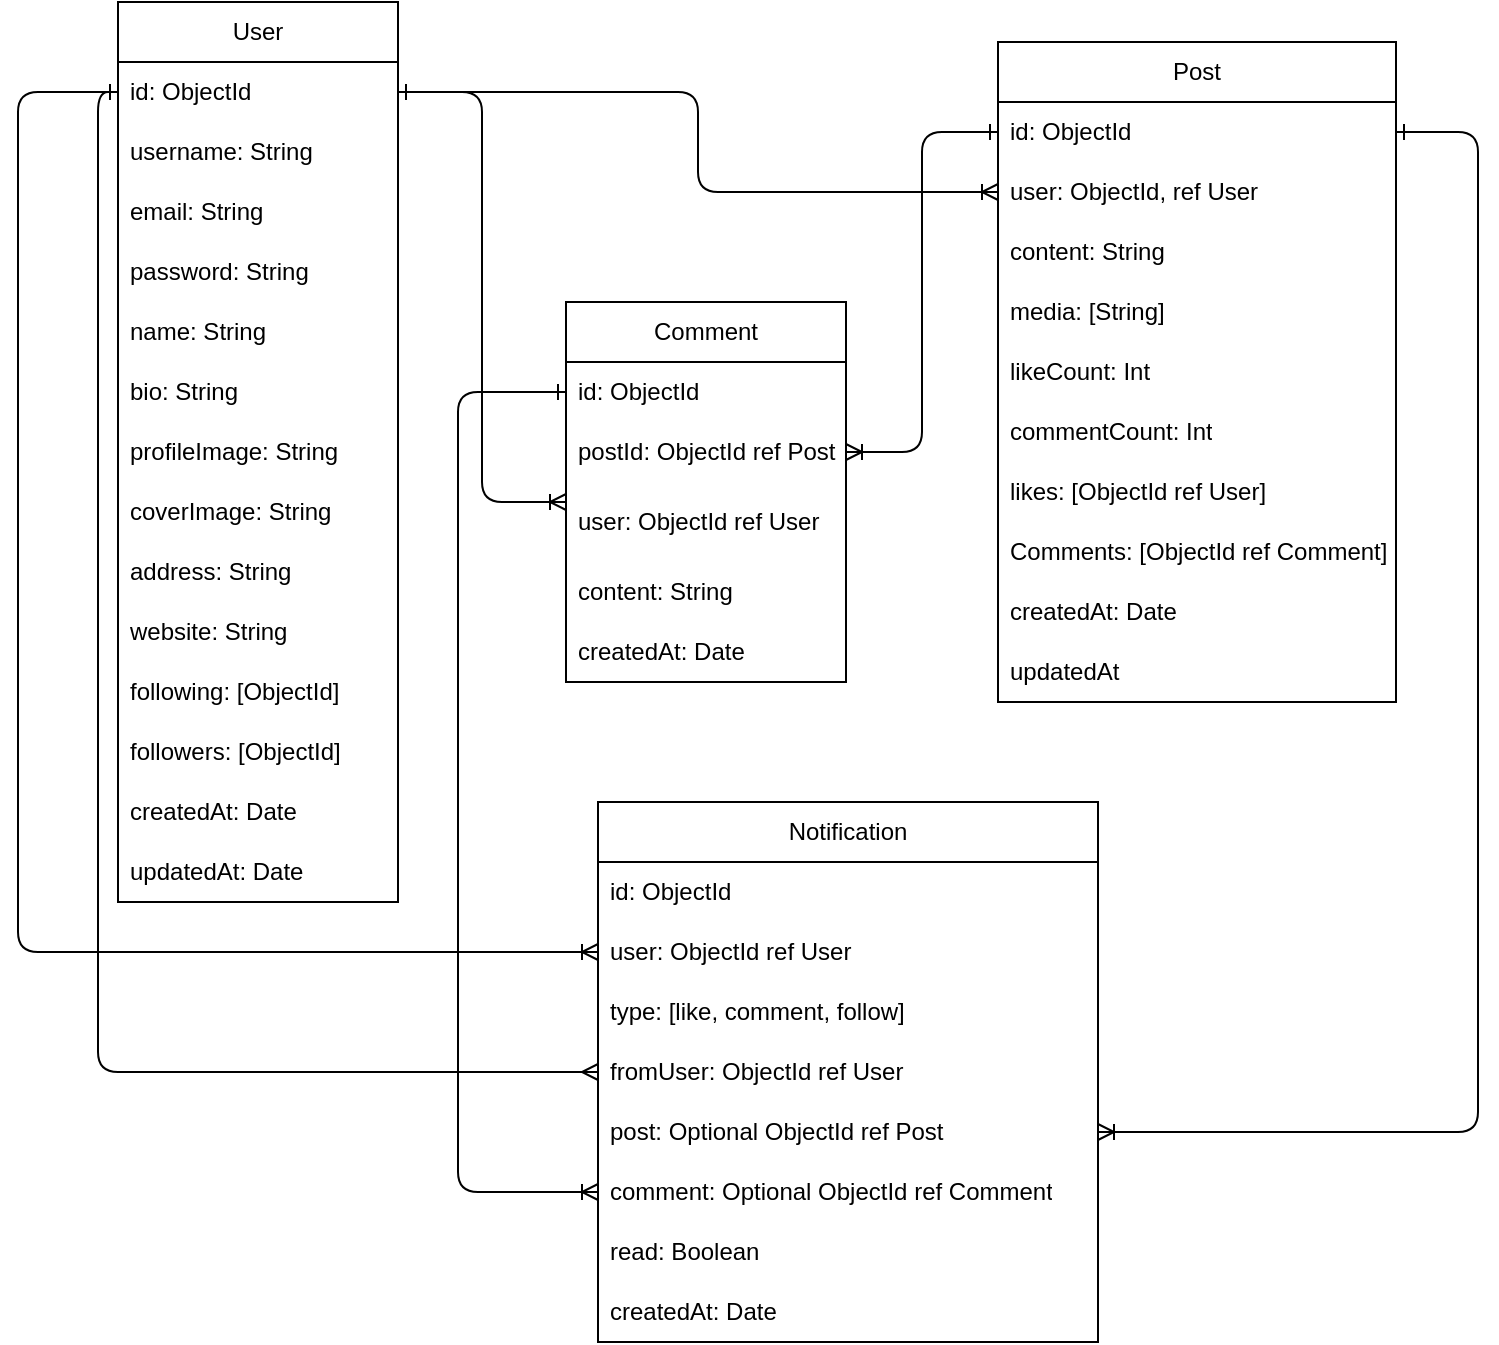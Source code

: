 <mxfile>
    <diagram name="Page-1" id="EKkBwXYFkTeO8t8cWNvK">
        <mxGraphModel dx="832" dy="488" grid="1" gridSize="10" guides="1" tooltips="1" connect="1" arrows="1" fold="1" page="1" pageScale="1" pageWidth="827" pageHeight="1169" math="0" shadow="0">
            <root>
                <mxCell id="0"/>
                <mxCell id="1" parent="0"/>
                <mxCell id="KNVfX1N_CDFW4Sc7uHoM-1" value="User" style="swimlane;fontStyle=0;childLayout=stackLayout;horizontal=1;startSize=30;horizontalStack=0;resizeParent=1;resizeParentMax=0;resizeLast=0;collapsible=1;marginBottom=0;whiteSpace=wrap;html=1;" parent="1" vertex="1">
                    <mxGeometry x="120" y="20" width="140" height="450" as="geometry"/>
                </mxCell>
                <mxCell id="KNVfX1N_CDFW4Sc7uHoM-2" value="id: ObjectId" style="text;strokeColor=none;fillColor=none;align=left;verticalAlign=middle;spacingLeft=4;spacingRight=4;overflow=hidden;points=[[0,0.5],[1,0.5]];portConstraint=eastwest;rotatable=0;whiteSpace=wrap;html=1;" parent="KNVfX1N_CDFW4Sc7uHoM-1" vertex="1">
                    <mxGeometry y="30" width="140" height="30" as="geometry"/>
                </mxCell>
                <mxCell id="KNVfX1N_CDFW4Sc7uHoM-3" value="username: String" style="text;strokeColor=none;fillColor=none;align=left;verticalAlign=middle;spacingLeft=4;spacingRight=4;overflow=hidden;points=[[0,0.5],[1,0.5]];portConstraint=eastwest;rotatable=0;whiteSpace=wrap;html=1;" parent="KNVfX1N_CDFW4Sc7uHoM-1" vertex="1">
                    <mxGeometry y="60" width="140" height="30" as="geometry"/>
                </mxCell>
                <mxCell id="KNVfX1N_CDFW4Sc7uHoM-4" value="email: String" style="text;strokeColor=none;fillColor=none;align=left;verticalAlign=middle;spacingLeft=4;spacingRight=4;overflow=hidden;points=[[0,0.5],[1,0.5]];portConstraint=eastwest;rotatable=0;whiteSpace=wrap;html=1;" parent="KNVfX1N_CDFW4Sc7uHoM-1" vertex="1">
                    <mxGeometry y="90" width="140" height="30" as="geometry"/>
                </mxCell>
                <mxCell id="KNVfX1N_CDFW4Sc7uHoM-15" value="password: String" style="text;strokeColor=none;fillColor=none;align=left;verticalAlign=middle;spacingLeft=4;spacingRight=4;overflow=hidden;points=[[0,0.5],[1,0.5]];portConstraint=eastwest;rotatable=0;whiteSpace=wrap;html=1;" parent="KNVfX1N_CDFW4Sc7uHoM-1" vertex="1">
                    <mxGeometry y="120" width="140" height="30" as="geometry"/>
                </mxCell>
                <mxCell id="KNVfX1N_CDFW4Sc7uHoM-14" value="name: String" style="text;strokeColor=none;fillColor=none;align=left;verticalAlign=middle;spacingLeft=4;spacingRight=4;overflow=hidden;points=[[0,0.5],[1,0.5]];portConstraint=eastwest;rotatable=0;whiteSpace=wrap;html=1;" parent="KNVfX1N_CDFW4Sc7uHoM-1" vertex="1">
                    <mxGeometry y="150" width="140" height="30" as="geometry"/>
                </mxCell>
                <mxCell id="KNVfX1N_CDFW4Sc7uHoM-13" value="bio: String" style="text;strokeColor=none;fillColor=none;align=left;verticalAlign=middle;spacingLeft=4;spacingRight=4;overflow=hidden;points=[[0,0.5],[1,0.5]];portConstraint=eastwest;rotatable=0;whiteSpace=wrap;html=1;" parent="KNVfX1N_CDFW4Sc7uHoM-1" vertex="1">
                    <mxGeometry y="180" width="140" height="30" as="geometry"/>
                </mxCell>
                <mxCell id="KNVfX1N_CDFW4Sc7uHoM-16" value="profileImage: String" style="text;strokeColor=none;fillColor=none;align=left;verticalAlign=middle;spacingLeft=4;spacingRight=4;overflow=hidden;points=[[0,0.5],[1,0.5]];portConstraint=eastwest;rotatable=0;whiteSpace=wrap;html=1;" parent="KNVfX1N_CDFW4Sc7uHoM-1" vertex="1">
                    <mxGeometry y="210" width="140" height="30" as="geometry"/>
                </mxCell>
                <mxCell id="KNVfX1N_CDFW4Sc7uHoM-17" value="coverImage: String" style="text;strokeColor=none;fillColor=none;align=left;verticalAlign=middle;spacingLeft=4;spacingRight=4;overflow=hidden;points=[[0,0.5],[1,0.5]];portConstraint=eastwest;rotatable=0;whiteSpace=wrap;html=1;" parent="KNVfX1N_CDFW4Sc7uHoM-1" vertex="1">
                    <mxGeometry y="240" width="140" height="30" as="geometry"/>
                </mxCell>
                <mxCell id="KNVfX1N_CDFW4Sc7uHoM-18" value="address: String" style="text;strokeColor=none;fillColor=none;align=left;verticalAlign=middle;spacingLeft=4;spacingRight=4;overflow=hidden;points=[[0,0.5],[1,0.5]];portConstraint=eastwest;rotatable=0;whiteSpace=wrap;html=1;" parent="KNVfX1N_CDFW4Sc7uHoM-1" vertex="1">
                    <mxGeometry y="270" width="140" height="30" as="geometry"/>
                </mxCell>
                <mxCell id="3" value="website: String" style="text;strokeColor=none;fillColor=none;align=left;verticalAlign=middle;spacingLeft=4;spacingRight=4;overflow=hidden;points=[[0,0.5],[1,0.5]];portConstraint=eastwest;rotatable=0;whiteSpace=wrap;html=1;" vertex="1" parent="KNVfX1N_CDFW4Sc7uHoM-1">
                    <mxGeometry y="300" width="140" height="30" as="geometry"/>
                </mxCell>
                <mxCell id="5" value="following: [ObjectId]" style="text;strokeColor=none;fillColor=none;align=left;verticalAlign=middle;spacingLeft=4;spacingRight=4;overflow=hidden;points=[[0,0.5],[1,0.5]];portConstraint=eastwest;rotatable=0;whiteSpace=wrap;html=1;" vertex="1" parent="KNVfX1N_CDFW4Sc7uHoM-1">
                    <mxGeometry y="330" width="140" height="30" as="geometry"/>
                </mxCell>
                <mxCell id="4" value="followers: [ObjectId]" style="text;strokeColor=none;fillColor=none;align=left;verticalAlign=middle;spacingLeft=4;spacingRight=4;overflow=hidden;points=[[0,0.5],[1,0.5]];portConstraint=eastwest;rotatable=0;whiteSpace=wrap;html=1;" vertex="1" parent="KNVfX1N_CDFW4Sc7uHoM-1">
                    <mxGeometry y="360" width="140" height="30" as="geometry"/>
                </mxCell>
                <mxCell id="2" value="createdAt: Date" style="text;strokeColor=none;fillColor=none;align=left;verticalAlign=middle;spacingLeft=4;spacingRight=4;overflow=hidden;points=[[0,0.5],[1,0.5]];portConstraint=eastwest;rotatable=0;whiteSpace=wrap;html=1;" vertex="1" parent="KNVfX1N_CDFW4Sc7uHoM-1">
                    <mxGeometry y="390" width="140" height="30" as="geometry"/>
                </mxCell>
                <mxCell id="6" value="updatedAt: Date" style="text;strokeColor=none;fillColor=none;align=left;verticalAlign=middle;spacingLeft=4;spacingRight=4;overflow=hidden;points=[[0,0.5],[1,0.5]];portConstraint=eastwest;rotatable=0;whiteSpace=wrap;html=1;" vertex="1" parent="KNVfX1N_CDFW4Sc7uHoM-1">
                    <mxGeometry y="420" width="140" height="30" as="geometry"/>
                </mxCell>
                <mxCell id="KNVfX1N_CDFW4Sc7uHoM-5" value="Post" style="swimlane;fontStyle=0;childLayout=stackLayout;horizontal=1;startSize=30;horizontalStack=0;resizeParent=1;resizeParentMax=0;resizeLast=0;collapsible=1;marginBottom=0;whiteSpace=wrap;html=1;" parent="1" vertex="1">
                    <mxGeometry x="560" y="40" width="199" height="330" as="geometry"/>
                </mxCell>
                <mxCell id="KNVfX1N_CDFW4Sc7uHoM-6" value="id: ObjectId" style="text;strokeColor=none;fillColor=none;align=left;verticalAlign=middle;spacingLeft=4;spacingRight=4;overflow=hidden;points=[[0,0.5],[1,0.5]];portConstraint=eastwest;rotatable=0;whiteSpace=wrap;html=1;" parent="KNVfX1N_CDFW4Sc7uHoM-5" vertex="1">
                    <mxGeometry y="30" width="199" height="30" as="geometry"/>
                </mxCell>
                <mxCell id="KNVfX1N_CDFW4Sc7uHoM-21" value="user: ObjectId, ref User" style="text;strokeColor=none;fillColor=none;align=left;verticalAlign=middle;spacingLeft=4;spacingRight=4;overflow=hidden;points=[[0,0.5],[1,0.5]];portConstraint=eastwest;rotatable=0;whiteSpace=wrap;html=1;" parent="KNVfX1N_CDFW4Sc7uHoM-5" vertex="1">
                    <mxGeometry y="60" width="199" height="30" as="geometry"/>
                </mxCell>
                <mxCell id="KNVfX1N_CDFW4Sc7uHoM-7" value="content: String" style="text;strokeColor=none;fillColor=none;align=left;verticalAlign=middle;spacingLeft=4;spacingRight=4;overflow=hidden;points=[[0,0.5],[1,0.5]];portConstraint=eastwest;rotatable=0;whiteSpace=wrap;html=1;" parent="KNVfX1N_CDFW4Sc7uHoM-5" vertex="1">
                    <mxGeometry y="90" width="199" height="30" as="geometry"/>
                </mxCell>
                <mxCell id="9" value="media: [String]" style="text;strokeColor=none;fillColor=none;align=left;verticalAlign=middle;spacingLeft=4;spacingRight=4;overflow=hidden;points=[[0,0.5],[1,0.5]];portConstraint=eastwest;rotatable=0;whiteSpace=wrap;html=1;" vertex="1" parent="KNVfX1N_CDFW4Sc7uHoM-5">
                    <mxGeometry y="120" width="199" height="30" as="geometry"/>
                </mxCell>
                <mxCell id="8" value="likeCount: Int" style="text;strokeColor=none;fillColor=none;align=left;verticalAlign=middle;spacingLeft=4;spacingRight=4;overflow=hidden;points=[[0,0.5],[1,0.5]];portConstraint=eastwest;rotatable=0;whiteSpace=wrap;html=1;" vertex="1" parent="KNVfX1N_CDFW4Sc7uHoM-5">
                    <mxGeometry y="150" width="199" height="30" as="geometry"/>
                </mxCell>
                <mxCell id="7" value="commentCount: Int" style="text;strokeColor=none;fillColor=none;align=left;verticalAlign=middle;spacingLeft=4;spacingRight=4;overflow=hidden;points=[[0,0.5],[1,0.5]];portConstraint=eastwest;rotatable=0;whiteSpace=wrap;html=1;" vertex="1" parent="KNVfX1N_CDFW4Sc7uHoM-5">
                    <mxGeometry y="180" width="199" height="30" as="geometry"/>
                </mxCell>
                <mxCell id="11" value="likes: [ObjectId ref User]" style="text;strokeColor=none;fillColor=none;align=left;verticalAlign=middle;spacingLeft=4;spacingRight=4;overflow=hidden;points=[[0,0.5],[1,0.5]];portConstraint=eastwest;rotatable=0;whiteSpace=wrap;html=1;" vertex="1" parent="KNVfX1N_CDFW4Sc7uHoM-5">
                    <mxGeometry y="210" width="199" height="30" as="geometry"/>
                </mxCell>
                <mxCell id="10" value="Comments: [ObjectId ref Comment]" style="text;strokeColor=none;fillColor=none;align=left;verticalAlign=middle;spacingLeft=4;spacingRight=4;overflow=hidden;points=[[0,0.5],[1,0.5]];portConstraint=eastwest;rotatable=0;whiteSpace=wrap;html=1;" vertex="1" parent="KNVfX1N_CDFW4Sc7uHoM-5">
                    <mxGeometry y="240" width="199" height="30" as="geometry"/>
                </mxCell>
                <mxCell id="13" value="createdAt: Date" style="text;strokeColor=none;fillColor=none;align=left;verticalAlign=middle;spacingLeft=4;spacingRight=4;overflow=hidden;points=[[0,0.5],[1,0.5]];portConstraint=eastwest;rotatable=0;whiteSpace=wrap;html=1;" vertex="1" parent="KNVfX1N_CDFW4Sc7uHoM-5">
                    <mxGeometry y="270" width="199" height="30" as="geometry"/>
                </mxCell>
                <mxCell id="12" value="updatedAt" style="text;strokeColor=none;fillColor=none;align=left;verticalAlign=middle;spacingLeft=4;spacingRight=4;overflow=hidden;points=[[0,0.5],[1,0.5]];portConstraint=eastwest;rotatable=0;whiteSpace=wrap;html=1;" vertex="1" parent="KNVfX1N_CDFW4Sc7uHoM-5">
                    <mxGeometry y="300" width="199" height="30" as="geometry"/>
                </mxCell>
                <mxCell id="KNVfX1N_CDFW4Sc7uHoM-9" value="Comment" style="swimlane;fontStyle=0;childLayout=stackLayout;horizontal=1;startSize=30;horizontalStack=0;resizeParent=1;resizeParentMax=0;resizeLast=0;collapsible=1;marginBottom=0;whiteSpace=wrap;html=1;" parent="1" vertex="1">
                    <mxGeometry x="344" y="170" width="140" height="190" as="geometry"/>
                </mxCell>
                <mxCell id="KNVfX1N_CDFW4Sc7uHoM-10" value="id: ObjectId" style="text;strokeColor=none;fillColor=none;align=left;verticalAlign=middle;spacingLeft=4;spacingRight=4;overflow=hidden;points=[[0,0.5],[1,0.5]];portConstraint=eastwest;rotatable=0;whiteSpace=wrap;html=1;" parent="KNVfX1N_CDFW4Sc7uHoM-9" vertex="1">
                    <mxGeometry y="30" width="140" height="30" as="geometry"/>
                </mxCell>
                <mxCell id="KNVfX1N_CDFW4Sc7uHoM-11" value="postId: ObjectId ref Post" style="text;strokeColor=none;fillColor=none;align=left;verticalAlign=middle;spacingLeft=4;spacingRight=4;overflow=hidden;points=[[0,0.5],[1,0.5]];portConstraint=eastwest;rotatable=0;whiteSpace=wrap;html=1;" parent="KNVfX1N_CDFW4Sc7uHoM-9" vertex="1">
                    <mxGeometry y="60" width="140" height="30" as="geometry"/>
                </mxCell>
                <mxCell id="KNVfX1N_CDFW4Sc7uHoM-23" value="user: ObjectId ref User" style="text;strokeColor=none;fillColor=none;align=left;verticalAlign=middle;spacingLeft=4;spacingRight=4;overflow=hidden;points=[[0,0.5],[1,0.5]];portConstraint=eastwest;rotatable=0;whiteSpace=wrap;html=1;" parent="KNVfX1N_CDFW4Sc7uHoM-9" vertex="1">
                    <mxGeometry y="90" width="140" height="40" as="geometry"/>
                </mxCell>
                <mxCell id="KNVfX1N_CDFW4Sc7uHoM-12" value="content: String" style="text;strokeColor=none;fillColor=none;align=left;verticalAlign=middle;spacingLeft=4;spacingRight=4;overflow=hidden;points=[[0,0.5],[1,0.5]];portConstraint=eastwest;rotatable=0;whiteSpace=wrap;html=1;" parent="KNVfX1N_CDFW4Sc7uHoM-9" vertex="1">
                    <mxGeometry y="130" width="140" height="30" as="geometry"/>
                </mxCell>
                <mxCell id="14" value="createdAt: Date" style="text;strokeColor=none;fillColor=none;align=left;verticalAlign=middle;spacingLeft=4;spacingRight=4;overflow=hidden;points=[[0,0.5],[1,0.5]];portConstraint=eastwest;rotatable=0;whiteSpace=wrap;html=1;" vertex="1" parent="KNVfX1N_CDFW4Sc7uHoM-9">
                    <mxGeometry y="160" width="140" height="30" as="geometry"/>
                </mxCell>
                <mxCell id="KNVfX1N_CDFW4Sc7uHoM-24" value="" style="rounded=1;orthogonalLoop=1;jettySize=auto;html=1;endArrow=ERoneToMany;endFill=0;startArrow=ERone;startFill=0;edgeStyle=orthogonalEdgeStyle;curved=0;" parent="1" source="KNVfX1N_CDFW4Sc7uHoM-2" target="KNVfX1N_CDFW4Sc7uHoM-21" edge="1">
                    <mxGeometry relative="1" as="geometry"/>
                </mxCell>
                <mxCell id="18" style="edgeStyle=orthogonalEdgeStyle;html=1;entryX=1;entryY=0.5;entryDx=0;entryDy=0;exitX=0;exitY=0.25;exitDx=0;exitDy=0;exitPerimeter=0;startArrow=ERoneToMany;startFill=0;endArrow=ERone;endFill=0;" edge="1" parent="1" source="KNVfX1N_CDFW4Sc7uHoM-23" target="KNVfX1N_CDFW4Sc7uHoM-2">
                    <mxGeometry relative="1" as="geometry"/>
                </mxCell>
                <mxCell id="19" style="edgeStyle=orthogonalEdgeStyle;html=1;entryX=0;entryY=0.5;entryDx=0;entryDy=0;exitX=1;exitY=0.5;exitDx=0;exitDy=0;startArrow=ERoneToMany;startFill=0;endArrow=ERone;endFill=0;" edge="1" parent="1" source="KNVfX1N_CDFW4Sc7uHoM-11" target="KNVfX1N_CDFW4Sc7uHoM-6">
                    <mxGeometry relative="1" as="geometry"/>
                </mxCell>
                <mxCell id="20" value="Notification" style="swimlane;fontStyle=0;childLayout=stackLayout;horizontal=1;startSize=30;horizontalStack=0;resizeParent=1;resizeParentMax=0;resizeLast=0;collapsible=1;marginBottom=0;whiteSpace=wrap;html=1;" vertex="1" parent="1">
                    <mxGeometry x="360" y="420" width="250" height="270" as="geometry"/>
                </mxCell>
                <mxCell id="21" value="id: ObjectId" style="text;strokeColor=none;fillColor=none;align=left;verticalAlign=middle;spacingLeft=4;spacingRight=4;overflow=hidden;points=[[0,0.5],[1,0.5]];portConstraint=eastwest;rotatable=0;whiteSpace=wrap;html=1;" vertex="1" parent="20">
                    <mxGeometry y="30" width="250" height="30" as="geometry"/>
                </mxCell>
                <mxCell id="32" value="user: ObjectId ref User" style="text;strokeColor=none;fillColor=none;align=left;verticalAlign=middle;spacingLeft=4;spacingRight=4;overflow=hidden;points=[[0,0.5],[1,0.5]];portConstraint=eastwest;rotatable=0;whiteSpace=wrap;html=1;" vertex="1" parent="20">
                    <mxGeometry y="60" width="250" height="30" as="geometry"/>
                </mxCell>
                <mxCell id="31" value="type: [like, comment, follow]" style="text;strokeColor=none;fillColor=none;align=left;verticalAlign=middle;spacingLeft=4;spacingRight=4;overflow=hidden;points=[[0,0.5],[1,0.5]];portConstraint=eastwest;rotatable=0;whiteSpace=wrap;html=1;" vertex="1" parent="20">
                    <mxGeometry y="90" width="250" height="30" as="geometry"/>
                </mxCell>
                <mxCell id="30" value="fromUser: ObjectId ref User" style="text;strokeColor=none;fillColor=none;align=left;verticalAlign=middle;spacingLeft=4;spacingRight=4;overflow=hidden;points=[[0,0.5],[1,0.5]];portConstraint=eastwest;rotatable=0;whiteSpace=wrap;html=1;" vertex="1" parent="20">
                    <mxGeometry y="120" width="250" height="30" as="geometry"/>
                </mxCell>
                <mxCell id="29" value="post: Optional ObjectId ref Post" style="text;strokeColor=none;fillColor=none;align=left;verticalAlign=middle;spacingLeft=4;spacingRight=4;overflow=hidden;points=[[0,0.5],[1,0.5]];portConstraint=eastwest;rotatable=0;whiteSpace=wrap;html=1;" vertex="1" parent="20">
                    <mxGeometry y="150" width="250" height="30" as="geometry"/>
                </mxCell>
                <mxCell id="28" value="comment: Optional ObjectId ref Comment" style="text;strokeColor=none;fillColor=none;align=left;verticalAlign=middle;spacingLeft=4;spacingRight=4;overflow=hidden;points=[[0,0.5],[1,0.5]];portConstraint=eastwest;rotatable=0;whiteSpace=wrap;html=1;" vertex="1" parent="20">
                    <mxGeometry y="180" width="250" height="30" as="geometry"/>
                </mxCell>
                <mxCell id="27" value="read: Boolean" style="text;strokeColor=none;fillColor=none;align=left;verticalAlign=middle;spacingLeft=4;spacingRight=4;overflow=hidden;points=[[0,0.5],[1,0.5]];portConstraint=eastwest;rotatable=0;whiteSpace=wrap;html=1;" vertex="1" parent="20">
                    <mxGeometry y="210" width="250" height="30" as="geometry"/>
                </mxCell>
                <mxCell id="26" value="createdAt: Date" style="text;strokeColor=none;fillColor=none;align=left;verticalAlign=middle;spacingLeft=4;spacingRight=4;overflow=hidden;points=[[0,0.5],[1,0.5]];portConstraint=eastwest;rotatable=0;whiteSpace=wrap;html=1;" vertex="1" parent="20">
                    <mxGeometry y="240" width="250" height="30" as="geometry"/>
                </mxCell>
                <mxCell id="33" style="edgeStyle=orthogonalEdgeStyle;html=1;entryX=0;entryY=0.5;entryDx=0;entryDy=0;exitX=0;exitY=0.5;exitDx=0;exitDy=0;startArrow=ERoneToMany;startFill=0;endArrow=ERone;endFill=0;" edge="1" parent="1" source="32" target="KNVfX1N_CDFW4Sc7uHoM-2">
                    <mxGeometry relative="1" as="geometry">
                        <Array as="points">
                            <mxPoint x="70" y="495"/>
                            <mxPoint x="70" y="65"/>
                        </Array>
                    </mxGeometry>
                </mxCell>
                <mxCell id="34" style="edgeStyle=orthogonalEdgeStyle;html=1;entryX=0;entryY=0.5;entryDx=0;entryDy=0;startArrow=ERmany;startFill=0;exitX=0;exitY=0.5;exitDx=0;exitDy=0;endArrow=ERone;endFill=0;" edge="1" parent="1" source="30" target="KNVfX1N_CDFW4Sc7uHoM-2">
                    <mxGeometry relative="1" as="geometry"/>
                </mxCell>
                <mxCell id="35" style="edgeStyle=orthogonalEdgeStyle;html=1;entryX=1;entryY=0.5;entryDx=0;entryDy=0;startArrow=ERoneToMany;startFill=0;endArrow=ERone;endFill=0;" edge="1" parent="1" source="29" target="KNVfX1N_CDFW4Sc7uHoM-6">
                    <mxGeometry relative="1" as="geometry">
                        <Array as="points">
                            <mxPoint x="800" y="585"/>
                            <mxPoint x="800" y="85"/>
                        </Array>
                    </mxGeometry>
                </mxCell>
                <mxCell id="36" style="edgeStyle=orthogonalEdgeStyle;html=1;entryX=0;entryY=0.5;entryDx=0;entryDy=0;startArrow=ERoneToMany;startFill=0;endArrow=ERone;endFill=0;" edge="1" parent="1" source="28" target="KNVfX1N_CDFW4Sc7uHoM-10">
                    <mxGeometry relative="1" as="geometry">
                        <Array as="points">
                            <mxPoint x="290" y="615"/>
                            <mxPoint x="290" y="215"/>
                        </Array>
                    </mxGeometry>
                </mxCell>
            </root>
        </mxGraphModel>
    </diagram>
</mxfile>
